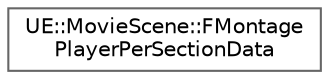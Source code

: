 digraph "Graphical Class Hierarchy"
{
 // INTERACTIVE_SVG=YES
 // LATEX_PDF_SIZE
  bgcolor="transparent";
  edge [fontname=Helvetica,fontsize=10,labelfontname=Helvetica,labelfontsize=10];
  node [fontname=Helvetica,fontsize=10,shape=box,height=0.2,width=0.4];
  rankdir="LR";
  Node0 [id="Node000000",label="UE::MovieScene::FMontage\lPlayerPerSectionData",height=0.2,width=0.4,color="grey40", fillcolor="white", style="filled",URL="$d1/d93/structUE_1_1MovieScene_1_1FMontagePlayerPerSectionData.html",tooltip="Temporary information about montage setups."];
}
